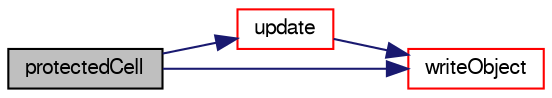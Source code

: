 digraph "protectedCell"
{
  bgcolor="transparent";
  edge [fontname="FreeSans",fontsize="10",labelfontname="FreeSans",labelfontsize="10"];
  node [fontname="FreeSans",fontsize="10",shape=record];
  rankdir="LR";
  Node4664 [label="protectedCell",height=0.2,width=0.4,color="black", fillcolor="grey75", style="filled", fontcolor="black"];
  Node4664 -> Node4665 [color="midnightblue",fontsize="10",style="solid",fontname="FreeSans"];
  Node4665 [label="update",height=0.2,width=0.4,color="red",URL="$a21370.html#aa2aac016e2bf7b5bd2b271786c2791aa",tooltip="Update the mesh for both mesh motion and topology change. "];
  Node4665 -> Node5098 [color="midnightblue",fontsize="10",style="solid",fontname="FreeSans"];
  Node5098 [label="writeObject",height=0.2,width=0.4,color="red",URL="$a21370.html#aac52c08633b4e1e66bc6fb382b7ec674",tooltip="Write using given format, version and compression. "];
  Node4664 -> Node5098 [color="midnightblue",fontsize="10",style="solid",fontname="FreeSans"];
}
